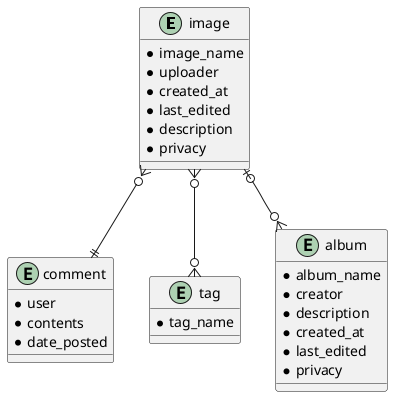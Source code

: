 @startuml
entity image {
* image_name
*uploader
* created_at
* last_edited
* description
* privacy
  
}

entity comment {
*user
*contents
*date_posted

}

entity tag {
*tag_name
}

entity album {
*album_name
*creator
*description
*created_at
*last_edited
*privacy
}

image }o--o{ tag 
image |o--o{ album
image }o--|| comment


@enduml